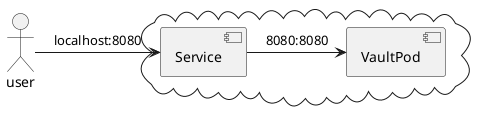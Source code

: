 @startuml

actor user

cloud {
    component Service
    component VaultPod
}

user -> Service: localhost:8080
Service -> VaultPod : 8080:8080
@enduml
